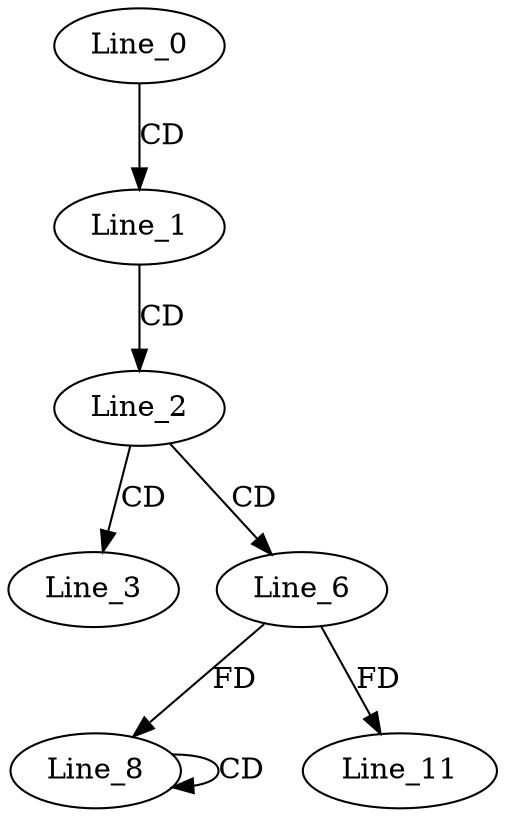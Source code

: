 digraph G {
  Line_0;
  Line_1;
  Line_2;
  Line_3;
  Line_6;
  Line_6;
  Line_8;
  Line_8;
  Line_11;
  Line_0 -> Line_1 [ label="CD" ];
  Line_1 -> Line_2 [ label="CD" ];
  Line_2 -> Line_3 [ label="CD" ];
  Line_2 -> Line_6 [ label="CD" ];
  Line_8 -> Line_8 [ label="CD" ];
  Line_6 -> Line_8 [ label="FD" ];
  Line_6 -> Line_11 [ label="FD" ];
}
